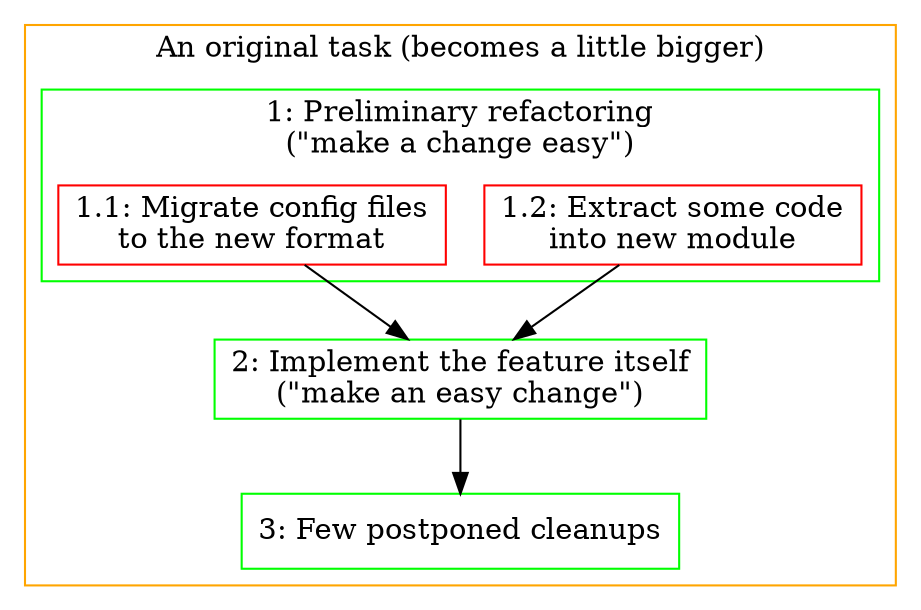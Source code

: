 digraph g {
node [shape=box, color=green];
edge [color=black];
subgraph cluster_0 {
    color=orange;
    label = "An original task (becomes a little bigger)";
    subgraph cluster_1 {
        color = green;
        label="1: Preliminary refactoring
(&quot;make a change easy&quot;)";

        5 [label="1.2: Extract some code
into new module", color=red];
        6 [label="1.1: Migrate config files
to the new format", color=red];
    }
3 [label="2: Implement the feature itself
(&quot;make an easy change&quot;)"];
4 [label="3: Few postponed cleanups"];
5 -> 3;
6 -> 3
3 -> 4;
}
}
